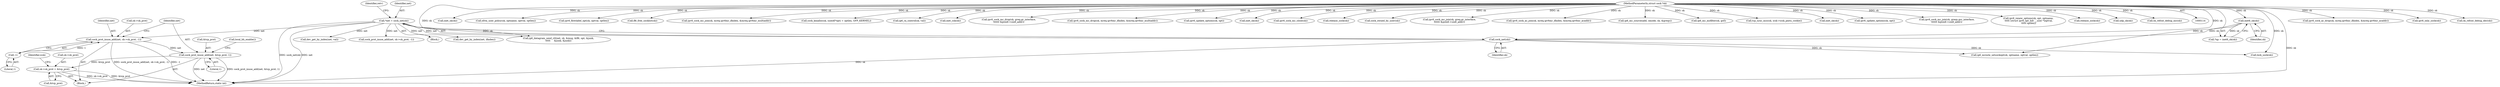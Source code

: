 digraph "0_linux_45f6fad84cc305103b28d73482b344d7f5b76f39_11@pointer" {
"1000298" [label="(Call,sock_prot_inuse_add(net, sk->sk_prot, -1))"];
"1000127" [label="(Call,*net = sock_net(sk))"];
"1000129" [label="(Call,sock_net(sk))"];
"1000124" [label="(Call,inet6_sk(sk))"];
"1000115" [label="(MethodParameterIn,struct sock *sk)"];
"1000303" [label="(Call,-1)"];
"1000305" [label="(Call,sock_prot_inuse_add(net, &tcp_prot, 1))"];
"1000311" [label="(Call,sk->sk_prot = &tcp_prot)"];
"1001471" [label="(Call,ipv6_sock_ac_drop(sk, mreq.ipv6mr_ifindex, &mreq.ipv6mr_acaddr))"];
"1000307" [label="(Call,&tcp_prot)"];
"1000130" [label="(Identifier,sk)"];
"1000265" [label="(Call,ipv6_only_sock(sk))"];
"1000312" [label="(Call,sk->sk_prot)"];
"1000283" [label="(Call,sk_refcnt_debug_dec(sk))"];
"1001387" [label="(Call,inet_sk(sk))"];
"1001897" [label="(Call,xfrm_user_policy(sk, optname, optval, optlen))"];
"1000125" [label="(Identifier,sk)"];
"1001876" [label="(Call,ipv6_flowlabel_opt(sk, optval, optlen))"];
"1000279" [label="(Call,fl6_free_socklist(sk))"];
"1000359" [label="(Call,sock_prot_inuse_add(net, sk->sk_prot, -1))"];
"1001409" [label="(Call,ipv6_sock_mc_join(sk, mreq.ipv6mr_ifindex, &mreq.ipv6mr_multiaddr))"];
"1000179" [label="(Call,ip6_mroute_setsockopt(sk, optname, optval, optlen))"];
"1000291" [label="(Block,)"];
"1001057" [label="(Call,sock_kmalloc(sk, sizeof(*opt) + optlen, GFP_KERNEL))"];
"1001781" [label="(Call,ip6_ra_control(sk, val))"];
"1000299" [label="(Identifier,net)"];
"1000303" [label="(Call,-1)"];
"1000315" [label="(Call,&tcp_prot)"];
"1000298" [label="(Call,sock_prot_inuse_add(net, sk->sk_prot, -1))"];
"1000120" [label="(Block,)"];
"1000295" [label="(Call,inet_csk(sk))"];
"1000115" [label="(MethodParameterIn,struct sock *sk)"];
"1000127" [label="(Call,*net = sock_net(sk))"];
"1001544" [label="(Call,ipv6_sock_mc_drop(sk, greq.gr_interface,\n\t\t\t\t\t\t &psin6->sin6_addr))"];
"1000124" [label="(Call,inet6_sk(sk))"];
"1000311" [label="(Call,sk->sk_prot = &tcp_prot)"];
"1001421" [label="(Call,ipv6_sock_mc_drop(sk, mreq.ipv6mr_ifindex, &mreq.ipv6mr_multiaddr))"];
"1002065" [label="(MethodReturn,static int)"];
"1000135" [label="(Identifier,retv)"];
"1001122" [label="(Call,ip6_datagram_send_ctl(net, sk, &msg, &fl6, opt, &junk,\n\t\t\t\t\t     &junk, &junk))"];
"1000300" [label="(Call,sk->sk_prot)"];
"1000319" [label="(Identifier,icsk)"];
"1000129" [label="(Call,sock_net(sk))"];
"1000304" [label="(Literal,1)"];
"1001145" [label="(Call,ipv6_update_options(sk, opt))"];
"1000187" [label="(Call,lock_sock(sk))"];
"1000434" [label="(Call,inet_sk(sk))"];
"1000281" [label="(Call,ipv6_sock_mc_close(sk))"];
"1000306" [label="(Identifier,net)"];
"1002049" [label="(Call,release_sock(sk))"];
"1000128" [label="(Identifier,net)"];
"1000857" [label="(Call,sock_owned_by_user(sk))"];
"1001532" [label="(Call,ipv6_sock_mc_join(sk, greq.gr_interface,\n\t\t\t\t\t\t &psin6->sin6_addr))"];
"1001286" [label="(Call,dev_get_by_index(net, ifindex))"];
"1001459" [label="(Call,ipv6_sock_ac_join(sk, mreq.ipv6mr_ifindex, &mreq.ipv6mr_acaddr))"];
"1001676" [label="(Call,ip6_mc_source(add, omode, sk, &greqs))"];
"1000310" [label="(Call,local_bh_enable())"];
"1001766" [label="(Call,ip6_mc_msfilter(sk, gsf))"];
"1000336" [label="(Call,tcp_sync_mss(sk, icsk->icsk_pmtu_cookie))"];
"1000772" [label="(Call,inet_sk(sk))"];
"1000926" [label="(Call,ipv6_update_options(sk, opt))"];
"1001348" [label="(Call,dev_get_by_index(net, val))"];
"1001643" [label="(Call,ipv6_sock_mc_join(sk, greqs.gsr_interface,\n\t\t\t\t\t\t &psin6->sin6_addr))"];
"1000122" [label="(Call,*np = inet6_sk(sk))"];
"1000861" [label="(Call,ipv6_renew_options(sk, opt, optname,\n \t\t\t\t\t (struct ipv6_opt_hdr __user *)optval,\n \t\t\t\t\t optlen))"];
"1000309" [label="(Literal,1)"];
"1002057" [label="(Call,release_sock(sk))"];
"1000229" [label="(Call,udp_sk(sk))"];
"1000305" [label="(Call,sock_prot_inuse_add(net, &tcp_prot, 1))"];
"1000417" [label="(Call,sk_refcnt_debug_inc(sk))"];
"1000298" -> "1000291"  [label="AST: "];
"1000298" -> "1000303"  [label="CFG: "];
"1000299" -> "1000298"  [label="AST: "];
"1000300" -> "1000298"  [label="AST: "];
"1000303" -> "1000298"  [label="AST: "];
"1000306" -> "1000298"  [label="CFG: "];
"1000298" -> "1002065"  [label="DDG: sock_prot_inuse_add(net, sk->sk_prot, -1)"];
"1000298" -> "1002065"  [label="DDG: -1"];
"1000127" -> "1000298"  [label="DDG: net"];
"1000303" -> "1000298"  [label="DDG: 1"];
"1000298" -> "1000305"  [label="DDG: net"];
"1000127" -> "1000120"  [label="AST: "];
"1000127" -> "1000129"  [label="CFG: "];
"1000128" -> "1000127"  [label="AST: "];
"1000129" -> "1000127"  [label="AST: "];
"1000135" -> "1000127"  [label="CFG: "];
"1000127" -> "1002065"  [label="DDG: sock_net(sk)"];
"1000127" -> "1002065"  [label="DDG: net"];
"1000129" -> "1000127"  [label="DDG: sk"];
"1000127" -> "1000359"  [label="DDG: net"];
"1000127" -> "1001122"  [label="DDG: net"];
"1000127" -> "1001286"  [label="DDG: net"];
"1000127" -> "1001348"  [label="DDG: net"];
"1000129" -> "1000130"  [label="CFG: "];
"1000130" -> "1000129"  [label="AST: "];
"1000129" -> "1002065"  [label="DDG: sk"];
"1000124" -> "1000129"  [label="DDG: sk"];
"1000115" -> "1000129"  [label="DDG: sk"];
"1000129" -> "1000179"  [label="DDG: sk"];
"1000129" -> "1000187"  [label="DDG: sk"];
"1000124" -> "1000122"  [label="AST: "];
"1000124" -> "1000125"  [label="CFG: "];
"1000125" -> "1000124"  [label="AST: "];
"1000122" -> "1000124"  [label="CFG: "];
"1000124" -> "1000122"  [label="DDG: sk"];
"1000115" -> "1000124"  [label="DDG: sk"];
"1000115" -> "1000114"  [label="AST: "];
"1000115" -> "1002065"  [label="DDG: sk"];
"1000115" -> "1000179"  [label="DDG: sk"];
"1000115" -> "1000187"  [label="DDG: sk"];
"1000115" -> "1000229"  [label="DDG: sk"];
"1000115" -> "1000265"  [label="DDG: sk"];
"1000115" -> "1000279"  [label="DDG: sk"];
"1000115" -> "1000281"  [label="DDG: sk"];
"1000115" -> "1000283"  [label="DDG: sk"];
"1000115" -> "1000295"  [label="DDG: sk"];
"1000115" -> "1000336"  [label="DDG: sk"];
"1000115" -> "1000417"  [label="DDG: sk"];
"1000115" -> "1000434"  [label="DDG: sk"];
"1000115" -> "1000772"  [label="DDG: sk"];
"1000115" -> "1000857"  [label="DDG: sk"];
"1000115" -> "1000861"  [label="DDG: sk"];
"1000115" -> "1000926"  [label="DDG: sk"];
"1000115" -> "1001057"  [label="DDG: sk"];
"1000115" -> "1001122"  [label="DDG: sk"];
"1000115" -> "1001145"  [label="DDG: sk"];
"1000115" -> "1001387"  [label="DDG: sk"];
"1000115" -> "1001409"  [label="DDG: sk"];
"1000115" -> "1001421"  [label="DDG: sk"];
"1000115" -> "1001459"  [label="DDG: sk"];
"1000115" -> "1001471"  [label="DDG: sk"];
"1000115" -> "1001532"  [label="DDG: sk"];
"1000115" -> "1001544"  [label="DDG: sk"];
"1000115" -> "1001643"  [label="DDG: sk"];
"1000115" -> "1001676"  [label="DDG: sk"];
"1000115" -> "1001766"  [label="DDG: sk"];
"1000115" -> "1001781"  [label="DDG: sk"];
"1000115" -> "1001876"  [label="DDG: sk"];
"1000115" -> "1001897"  [label="DDG: sk"];
"1000115" -> "1002049"  [label="DDG: sk"];
"1000115" -> "1002057"  [label="DDG: sk"];
"1000303" -> "1000304"  [label="CFG: "];
"1000304" -> "1000303"  [label="AST: "];
"1000305" -> "1000291"  [label="AST: "];
"1000305" -> "1000309"  [label="CFG: "];
"1000306" -> "1000305"  [label="AST: "];
"1000307" -> "1000305"  [label="AST: "];
"1000309" -> "1000305"  [label="AST: "];
"1000310" -> "1000305"  [label="CFG: "];
"1000305" -> "1002065"  [label="DDG: sock_prot_inuse_add(net, &tcp_prot, 1)"];
"1000305" -> "1002065"  [label="DDG: net"];
"1000305" -> "1000311"  [label="DDG: &tcp_prot"];
"1000311" -> "1000291"  [label="AST: "];
"1000311" -> "1000315"  [label="CFG: "];
"1000312" -> "1000311"  [label="AST: "];
"1000315" -> "1000311"  [label="AST: "];
"1000319" -> "1000311"  [label="CFG: "];
"1000311" -> "1002065"  [label="DDG: sk->sk_prot"];
"1000311" -> "1002065"  [label="DDG: &tcp_prot"];
}
